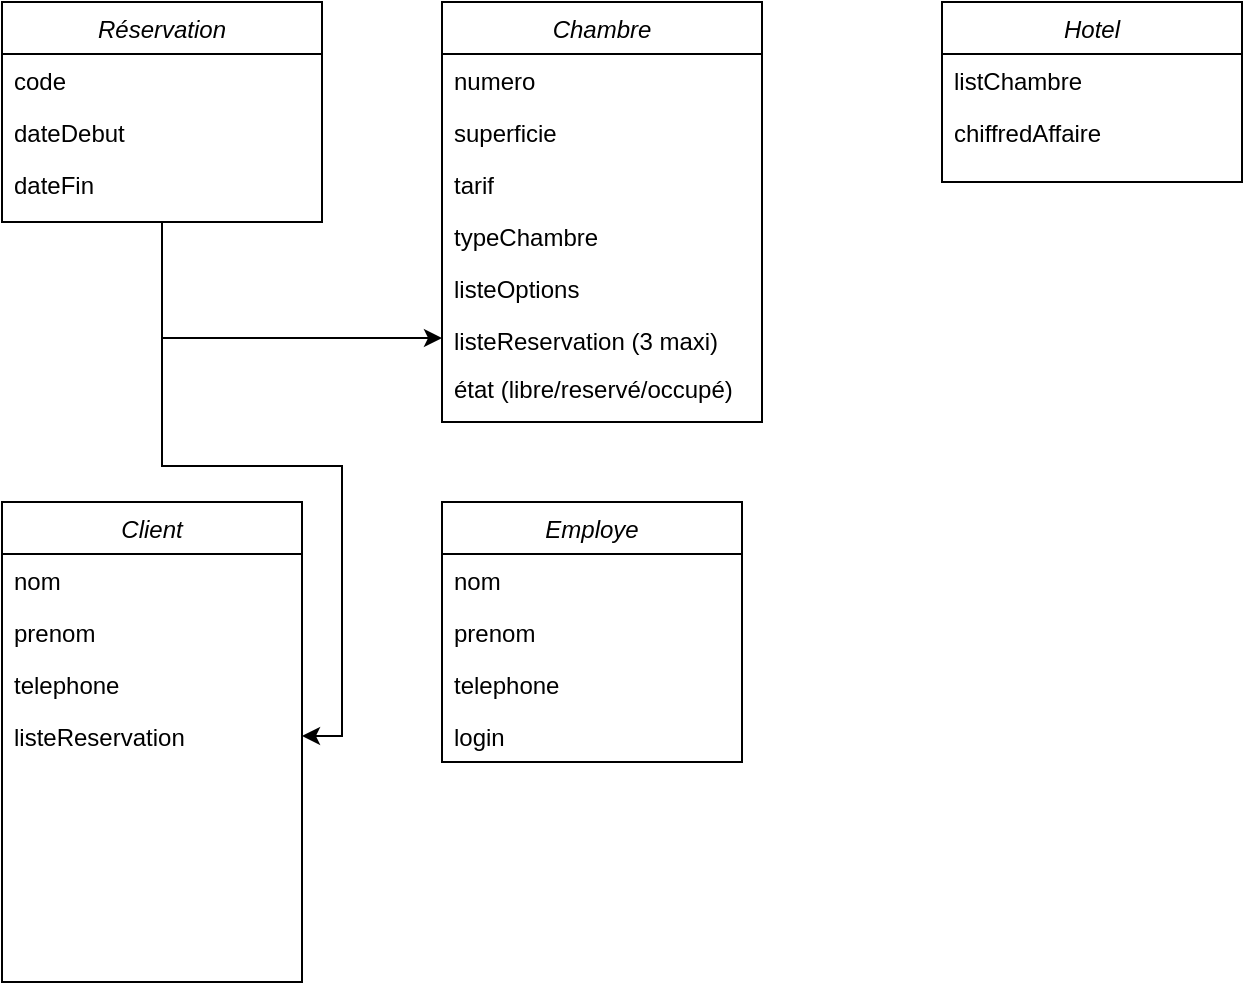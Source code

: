 <mxfile version="14.2.6" type="github">
  <diagram id="C5RBs43oDa-KdzZeNtuy" name="Page-1">
    <mxGraphModel dx="1662" dy="791" grid="1" gridSize="10" guides="1" tooltips="1" connect="1" arrows="1" fold="1" page="1" pageScale="1" pageWidth="827" pageHeight="1169" math="0" shadow="0">
      <root>
        <mxCell id="WIyWlLk6GJQsqaUBKTNV-0" />
        <mxCell id="WIyWlLk6GJQsqaUBKTNV-1" parent="WIyWlLk6GJQsqaUBKTNV-0" />
        <mxCell id="LS19bbVA6W_O7znMDpHl-14" style="edgeStyle=orthogonalEdgeStyle;rounded=0;orthogonalLoop=1;jettySize=auto;html=1;exitX=0.5;exitY=1;exitDx=0;exitDy=0;" edge="1" parent="WIyWlLk6GJQsqaUBKTNV-1" source="zkfFHV4jXpPFQw0GAbJ--0" target="LS19bbVA6W_O7znMDpHl-13">
          <mxGeometry relative="1" as="geometry" />
        </mxCell>
        <mxCell id="LS19bbVA6W_O7znMDpHl-28" style="edgeStyle=orthogonalEdgeStyle;rounded=0;orthogonalLoop=1;jettySize=auto;html=1;exitX=0.5;exitY=1;exitDx=0;exitDy=0;" edge="1" parent="WIyWlLk6GJQsqaUBKTNV-1" source="zkfFHV4jXpPFQw0GAbJ--0" target="LS19bbVA6W_O7znMDpHl-25">
          <mxGeometry relative="1" as="geometry" />
        </mxCell>
        <mxCell id="zkfFHV4jXpPFQw0GAbJ--0" value="Réservation" style="swimlane;fontStyle=2;align=center;verticalAlign=top;childLayout=stackLayout;horizontal=1;startSize=26;horizontalStack=0;resizeParent=1;resizeLast=0;collapsible=1;marginBottom=0;rounded=0;shadow=0;strokeWidth=1;" parent="WIyWlLk6GJQsqaUBKTNV-1" vertex="1">
          <mxGeometry x="60" y="70" width="160" height="110" as="geometry">
            <mxRectangle x="230" y="140" width="160" height="26" as="alternateBounds" />
          </mxGeometry>
        </mxCell>
        <mxCell id="zkfFHV4jXpPFQw0GAbJ--1" value="code" style="text;align=left;verticalAlign=top;spacingLeft=4;spacingRight=4;overflow=hidden;rotatable=0;points=[[0,0.5],[1,0.5]];portConstraint=eastwest;" parent="zkfFHV4jXpPFQw0GAbJ--0" vertex="1">
          <mxGeometry y="26" width="160" height="26" as="geometry" />
        </mxCell>
        <mxCell id="zkfFHV4jXpPFQw0GAbJ--2" value="dateDebut" style="text;align=left;verticalAlign=top;spacingLeft=4;spacingRight=4;overflow=hidden;rotatable=0;points=[[0,0.5],[1,0.5]];portConstraint=eastwest;rounded=0;shadow=0;html=0;" parent="zkfFHV4jXpPFQw0GAbJ--0" vertex="1">
          <mxGeometry y="52" width="160" height="26" as="geometry" />
        </mxCell>
        <mxCell id="zkfFHV4jXpPFQw0GAbJ--3" value="dateFin" style="text;align=left;verticalAlign=top;spacingLeft=4;spacingRight=4;overflow=hidden;rotatable=0;points=[[0,0.5],[1,0.5]];portConstraint=eastwest;rounded=0;shadow=0;html=0;" parent="zkfFHV4jXpPFQw0GAbJ--0" vertex="1">
          <mxGeometry y="78" width="160" height="26" as="geometry" />
        </mxCell>
        <mxCell id="LS19bbVA6W_O7znMDpHl-5" value="Chambre" style="swimlane;fontStyle=2;align=center;verticalAlign=top;childLayout=stackLayout;horizontal=1;startSize=26;horizontalStack=0;resizeParent=1;resizeLast=0;collapsible=1;marginBottom=0;rounded=0;shadow=0;strokeWidth=1;" vertex="1" parent="WIyWlLk6GJQsqaUBKTNV-1">
          <mxGeometry x="280" y="70" width="160" height="210" as="geometry">
            <mxRectangle x="230" y="140" width="160" height="26" as="alternateBounds" />
          </mxGeometry>
        </mxCell>
        <mxCell id="LS19bbVA6W_O7znMDpHl-6" value="numero" style="text;align=left;verticalAlign=top;spacingLeft=4;spacingRight=4;overflow=hidden;rotatable=0;points=[[0,0.5],[1,0.5]];portConstraint=eastwest;" vertex="1" parent="LS19bbVA6W_O7znMDpHl-5">
          <mxGeometry y="26" width="160" height="26" as="geometry" />
        </mxCell>
        <mxCell id="LS19bbVA6W_O7znMDpHl-7" value="superficie" style="text;align=left;verticalAlign=top;spacingLeft=4;spacingRight=4;overflow=hidden;rotatable=0;points=[[0,0.5],[1,0.5]];portConstraint=eastwest;rounded=0;shadow=0;html=0;" vertex="1" parent="LS19bbVA6W_O7znMDpHl-5">
          <mxGeometry y="52" width="160" height="26" as="geometry" />
        </mxCell>
        <mxCell id="LS19bbVA6W_O7znMDpHl-8" value="tarif" style="text;align=left;verticalAlign=top;spacingLeft=4;spacingRight=4;overflow=hidden;rotatable=0;points=[[0,0.5],[1,0.5]];portConstraint=eastwest;rounded=0;shadow=0;html=0;" vertex="1" parent="LS19bbVA6W_O7znMDpHl-5">
          <mxGeometry y="78" width="160" height="26" as="geometry" />
        </mxCell>
        <mxCell id="LS19bbVA6W_O7znMDpHl-11" value="typeChambre" style="text;align=left;verticalAlign=top;spacingLeft=4;spacingRight=4;overflow=hidden;rotatable=0;points=[[0,0.5],[1,0.5]];portConstraint=eastwest;rounded=0;shadow=0;html=0;" vertex="1" parent="LS19bbVA6W_O7znMDpHl-5">
          <mxGeometry y="104" width="160" height="26" as="geometry" />
        </mxCell>
        <mxCell id="LS19bbVA6W_O7znMDpHl-12" value="listeOptions" style="text;align=left;verticalAlign=top;spacingLeft=4;spacingRight=4;overflow=hidden;rotatable=0;points=[[0,0.5],[1,0.5]];portConstraint=eastwest;rounded=0;shadow=0;html=0;" vertex="1" parent="LS19bbVA6W_O7znMDpHl-5">
          <mxGeometry y="130" width="160" height="26" as="geometry" />
        </mxCell>
        <mxCell id="LS19bbVA6W_O7znMDpHl-13" value="listeReservation (3 maxi)" style="text;align=left;verticalAlign=top;spacingLeft=4;spacingRight=4;overflow=hidden;rotatable=0;points=[[0,0.5],[1,0.5]];portConstraint=eastwest;rounded=0;shadow=0;html=0;" vertex="1" parent="LS19bbVA6W_O7znMDpHl-5">
          <mxGeometry y="156" width="160" height="24" as="geometry" />
        </mxCell>
        <mxCell id="LS19bbVA6W_O7znMDpHl-22" value="état (libre/reservé/occupé)" style="text;align=left;verticalAlign=top;spacingLeft=4;spacingRight=4;overflow=hidden;rotatable=0;points=[[0,0.5],[1,0.5]];portConstraint=eastwest;rounded=0;shadow=0;html=0;" vertex="1" parent="LS19bbVA6W_O7znMDpHl-5">
          <mxGeometry y="180" width="160" height="24" as="geometry" />
        </mxCell>
        <mxCell id="LS19bbVA6W_O7znMDpHl-15" value="Hotel" style="swimlane;fontStyle=2;align=center;verticalAlign=top;childLayout=stackLayout;horizontal=1;startSize=26;horizontalStack=0;resizeParent=1;resizeLast=0;collapsible=1;marginBottom=0;rounded=0;shadow=0;strokeWidth=1;" vertex="1" parent="WIyWlLk6GJQsqaUBKTNV-1">
          <mxGeometry x="530" y="70" width="150" height="90" as="geometry">
            <mxRectangle x="230" y="140" width="160" height="26" as="alternateBounds" />
          </mxGeometry>
        </mxCell>
        <mxCell id="LS19bbVA6W_O7znMDpHl-16" value="listChambre" style="text;align=left;verticalAlign=top;spacingLeft=4;spacingRight=4;overflow=hidden;rotatable=0;points=[[0,0.5],[1,0.5]];portConstraint=eastwest;" vertex="1" parent="LS19bbVA6W_O7znMDpHl-15">
          <mxGeometry y="26" width="150" height="26" as="geometry" />
        </mxCell>
        <mxCell id="LS19bbVA6W_O7znMDpHl-23" value="chiffredAffaire" style="text;align=left;verticalAlign=top;spacingLeft=4;spacingRight=4;overflow=hidden;rotatable=0;points=[[0,0.5],[1,0.5]];portConstraint=eastwest;" vertex="1" parent="LS19bbVA6W_O7znMDpHl-15">
          <mxGeometry y="52" width="150" height="26" as="geometry" />
        </mxCell>
        <mxCell id="LS19bbVA6W_O7znMDpHl-24" value="Client" style="swimlane;fontStyle=2;align=center;verticalAlign=top;childLayout=stackLayout;horizontal=1;startSize=26;horizontalStack=0;resizeParent=1;resizeLast=0;collapsible=1;marginBottom=0;rounded=0;shadow=0;strokeWidth=1;" vertex="1" parent="WIyWlLk6GJQsqaUBKTNV-1">
          <mxGeometry x="60" y="320" width="150" height="240" as="geometry">
            <mxRectangle x="230" y="140" width="160" height="26" as="alternateBounds" />
          </mxGeometry>
        </mxCell>
        <mxCell id="LS19bbVA6W_O7znMDpHl-26" value="nom" style="text;align=left;verticalAlign=top;spacingLeft=4;spacingRight=4;overflow=hidden;rotatable=0;points=[[0,0.5],[1,0.5]];portConstraint=eastwest;" vertex="1" parent="LS19bbVA6W_O7znMDpHl-24">
          <mxGeometry y="26" width="150" height="26" as="geometry" />
        </mxCell>
        <mxCell id="LS19bbVA6W_O7znMDpHl-29" value="prenom" style="text;align=left;verticalAlign=top;spacingLeft=4;spacingRight=4;overflow=hidden;rotatable=0;points=[[0,0.5],[1,0.5]];portConstraint=eastwest;" vertex="1" parent="LS19bbVA6W_O7znMDpHl-24">
          <mxGeometry y="52" width="150" height="26" as="geometry" />
        </mxCell>
        <mxCell id="LS19bbVA6W_O7znMDpHl-30" value="telephone" style="text;align=left;verticalAlign=top;spacingLeft=4;spacingRight=4;overflow=hidden;rotatable=0;points=[[0,0.5],[1,0.5]];portConstraint=eastwest;" vertex="1" parent="LS19bbVA6W_O7znMDpHl-24">
          <mxGeometry y="78" width="150" height="26" as="geometry" />
        </mxCell>
        <mxCell id="LS19bbVA6W_O7znMDpHl-25" value="listeReservation" style="text;align=left;verticalAlign=top;spacingLeft=4;spacingRight=4;overflow=hidden;rotatable=0;points=[[0,0.5],[1,0.5]];portConstraint=eastwest;" vertex="1" parent="LS19bbVA6W_O7znMDpHl-24">
          <mxGeometry y="104" width="150" height="26" as="geometry" />
        </mxCell>
        <mxCell id="LS19bbVA6W_O7znMDpHl-32" value="Employe" style="swimlane;fontStyle=2;align=center;verticalAlign=top;childLayout=stackLayout;horizontal=1;startSize=26;horizontalStack=0;resizeParent=1;resizeLast=0;collapsible=1;marginBottom=0;rounded=0;shadow=0;strokeWidth=1;" vertex="1" parent="WIyWlLk6GJQsqaUBKTNV-1">
          <mxGeometry x="280" y="320" width="150" height="130" as="geometry">
            <mxRectangle x="230" y="140" width="160" height="26" as="alternateBounds" />
          </mxGeometry>
        </mxCell>
        <mxCell id="LS19bbVA6W_O7znMDpHl-33" value="nom" style="text;align=left;verticalAlign=top;spacingLeft=4;spacingRight=4;overflow=hidden;rotatable=0;points=[[0,0.5],[1,0.5]];portConstraint=eastwest;" vertex="1" parent="LS19bbVA6W_O7znMDpHl-32">
          <mxGeometry y="26" width="150" height="26" as="geometry" />
        </mxCell>
        <mxCell id="LS19bbVA6W_O7znMDpHl-34" value="prenom" style="text;align=left;verticalAlign=top;spacingLeft=4;spacingRight=4;overflow=hidden;rotatable=0;points=[[0,0.5],[1,0.5]];portConstraint=eastwest;" vertex="1" parent="LS19bbVA6W_O7znMDpHl-32">
          <mxGeometry y="52" width="150" height="26" as="geometry" />
        </mxCell>
        <mxCell id="LS19bbVA6W_O7znMDpHl-35" value="telephone" style="text;align=left;verticalAlign=top;spacingLeft=4;spacingRight=4;overflow=hidden;rotatable=0;points=[[0,0.5],[1,0.5]];portConstraint=eastwest;" vertex="1" parent="LS19bbVA6W_O7znMDpHl-32">
          <mxGeometry y="78" width="150" height="26" as="geometry" />
        </mxCell>
        <mxCell id="LS19bbVA6W_O7znMDpHl-36" value="login" style="text;align=left;verticalAlign=top;spacingLeft=4;spacingRight=4;overflow=hidden;rotatable=0;points=[[0,0.5],[1,0.5]];portConstraint=eastwest;" vertex="1" parent="LS19bbVA6W_O7znMDpHl-32">
          <mxGeometry y="104" width="150" height="26" as="geometry" />
        </mxCell>
      </root>
    </mxGraphModel>
  </diagram>
</mxfile>
